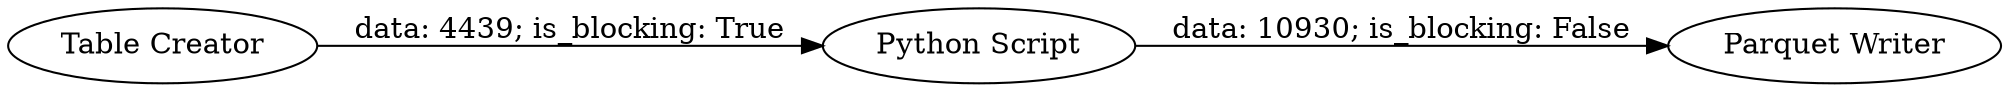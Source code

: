 digraph {
	"-7689430011929350920_4" [label="Table Creator"]
	"-7689430011929350920_6" [label="Parquet Writer"]
	"-7689430011929350920_5" [label="Python Script"]
	"-7689430011929350920_4" -> "-7689430011929350920_5" [label="data: 4439; is_blocking: True"]
	"-7689430011929350920_5" -> "-7689430011929350920_6" [label="data: 10930; is_blocking: False"]
	rankdir=LR
}
